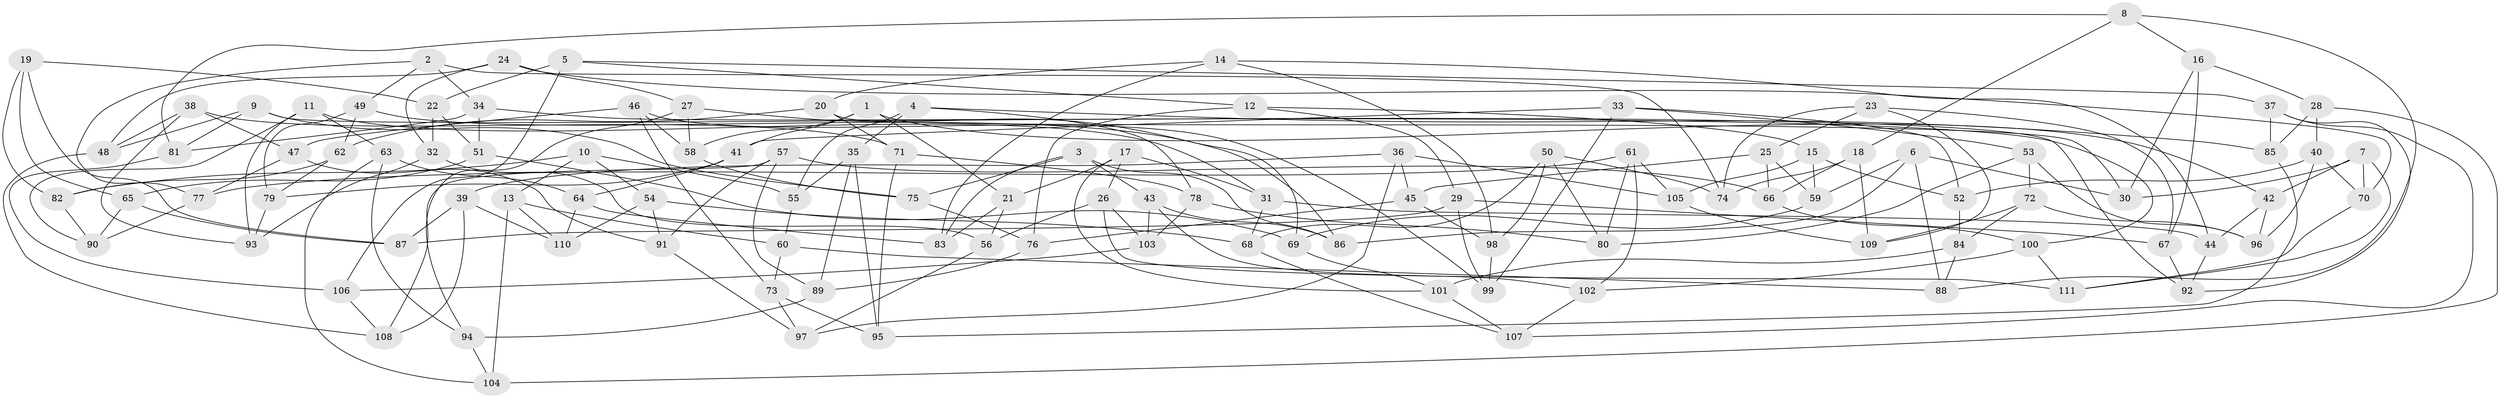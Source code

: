 // Generated by graph-tools (version 1.1) at 2025/16/03/09/25 04:16:32]
// undirected, 111 vertices, 222 edges
graph export_dot {
graph [start="1"]
  node [color=gray90,style=filled];
  1;
  2;
  3;
  4;
  5;
  6;
  7;
  8;
  9;
  10;
  11;
  12;
  13;
  14;
  15;
  16;
  17;
  18;
  19;
  20;
  21;
  22;
  23;
  24;
  25;
  26;
  27;
  28;
  29;
  30;
  31;
  32;
  33;
  34;
  35;
  36;
  37;
  38;
  39;
  40;
  41;
  42;
  43;
  44;
  45;
  46;
  47;
  48;
  49;
  50;
  51;
  52;
  53;
  54;
  55;
  56;
  57;
  58;
  59;
  60;
  61;
  62;
  63;
  64;
  65;
  66;
  67;
  68;
  69;
  70;
  71;
  72;
  73;
  74;
  75;
  76;
  77;
  78;
  79;
  80;
  81;
  82;
  83;
  84;
  85;
  86;
  87;
  88;
  89;
  90;
  91;
  92;
  93;
  94;
  95;
  96;
  97;
  98;
  99;
  100;
  101;
  102;
  103;
  104;
  105;
  106;
  107;
  108;
  109;
  110;
  111;
  1 -- 42;
  1 -- 58;
  1 -- 41;
  1 -- 21;
  2 -- 74;
  2 -- 34;
  2 -- 77;
  2 -- 49;
  3 -- 75;
  3 -- 86;
  3 -- 43;
  3 -- 83;
  4 -- 78;
  4 -- 85;
  4 -- 55;
  4 -- 35;
  5 -- 22;
  5 -- 37;
  5 -- 106;
  5 -- 12;
  6 -- 88;
  6 -- 30;
  6 -- 86;
  6 -- 59;
  7 -- 111;
  7 -- 30;
  7 -- 42;
  7 -- 70;
  8 -- 88;
  8 -- 81;
  8 -- 16;
  8 -- 18;
  9 -- 92;
  9 -- 48;
  9 -- 75;
  9 -- 81;
  10 -- 82;
  10 -- 54;
  10 -- 55;
  10 -- 13;
  11 -- 90;
  11 -- 31;
  11 -- 63;
  11 -- 93;
  12 -- 15;
  12 -- 76;
  12 -- 29;
  13 -- 110;
  13 -- 60;
  13 -- 104;
  14 -- 44;
  14 -- 83;
  14 -- 20;
  14 -- 98;
  15 -- 52;
  15 -- 59;
  15 -- 105;
  16 -- 30;
  16 -- 28;
  16 -- 67;
  17 -- 31;
  17 -- 26;
  17 -- 21;
  17 -- 101;
  18 -- 74;
  18 -- 109;
  18 -- 66;
  19 -- 65;
  19 -- 82;
  19 -- 22;
  19 -- 87;
  20 -- 71;
  20 -- 62;
  20 -- 30;
  21 -- 83;
  21 -- 56;
  22 -- 32;
  22 -- 51;
  23 -- 74;
  23 -- 67;
  23 -- 25;
  23 -- 109;
  24 -- 27;
  24 -- 70;
  24 -- 32;
  24 -- 48;
  25 -- 66;
  25 -- 59;
  25 -- 45;
  26 -- 111;
  26 -- 103;
  26 -- 56;
  27 -- 58;
  27 -- 94;
  27 -- 69;
  28 -- 104;
  28 -- 40;
  28 -- 85;
  29 -- 87;
  29 -- 99;
  29 -- 67;
  31 -- 68;
  31 -- 44;
  32 -- 56;
  32 -- 93;
  33 -- 41;
  33 -- 53;
  33 -- 99;
  33 -- 52;
  34 -- 51;
  34 -- 100;
  34 -- 81;
  35 -- 55;
  35 -- 95;
  35 -- 89;
  36 -- 97;
  36 -- 39;
  36 -- 105;
  36 -- 45;
  37 -- 92;
  37 -- 85;
  37 -- 107;
  38 -- 71;
  38 -- 93;
  38 -- 48;
  38 -- 47;
  39 -- 110;
  39 -- 108;
  39 -- 87;
  40 -- 96;
  40 -- 70;
  40 -- 52;
  41 -- 64;
  41 -- 79;
  42 -- 44;
  42 -- 96;
  43 -- 102;
  43 -- 86;
  43 -- 103;
  44 -- 92;
  45 -- 98;
  45 -- 76;
  46 -- 73;
  46 -- 47;
  46 -- 99;
  46 -- 58;
  47 -- 91;
  47 -- 77;
  48 -- 108;
  49 -- 62;
  49 -- 79;
  49 -- 86;
  50 -- 80;
  50 -- 74;
  50 -- 68;
  50 -- 98;
  51 -- 69;
  51 -- 65;
  52 -- 84;
  53 -- 80;
  53 -- 96;
  53 -- 72;
  54 -- 91;
  54 -- 110;
  54 -- 68;
  55 -- 60;
  56 -- 97;
  57 -- 91;
  57 -- 66;
  57 -- 89;
  57 -- 108;
  58 -- 75;
  59 -- 69;
  60 -- 88;
  60 -- 73;
  61 -- 105;
  61 -- 102;
  61 -- 80;
  61 -- 77;
  62 -- 79;
  62 -- 82;
  63 -- 94;
  63 -- 64;
  63 -- 104;
  64 -- 110;
  64 -- 83;
  65 -- 90;
  65 -- 87;
  66 -- 100;
  67 -- 92;
  68 -- 107;
  69 -- 101;
  70 -- 111;
  71 -- 95;
  71 -- 78;
  72 -- 96;
  72 -- 109;
  72 -- 84;
  73 -- 95;
  73 -- 97;
  75 -- 76;
  76 -- 89;
  77 -- 90;
  78 -- 103;
  78 -- 80;
  79 -- 93;
  81 -- 106;
  82 -- 90;
  84 -- 101;
  84 -- 88;
  85 -- 95;
  89 -- 94;
  91 -- 97;
  94 -- 104;
  98 -- 99;
  100 -- 111;
  100 -- 102;
  101 -- 107;
  102 -- 107;
  103 -- 106;
  105 -- 109;
  106 -- 108;
}
